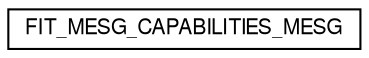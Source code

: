digraph "Graphical Class Hierarchy"
{
  edge [fontname="FreeSans",fontsize="10",labelfontname="FreeSans",labelfontsize="10"];
  node [fontname="FreeSans",fontsize="10",shape=record];
  rankdir="LR";
  Node1 [label="FIT_MESG_CAPABILITIES_MESG",height=0.2,width=0.4,color="black", fillcolor="white", style="filled",URL="$struct_f_i_t___m_e_s_g___c_a_p_a_b_i_l_i_t_i_e_s___m_e_s_g.html"];
}
